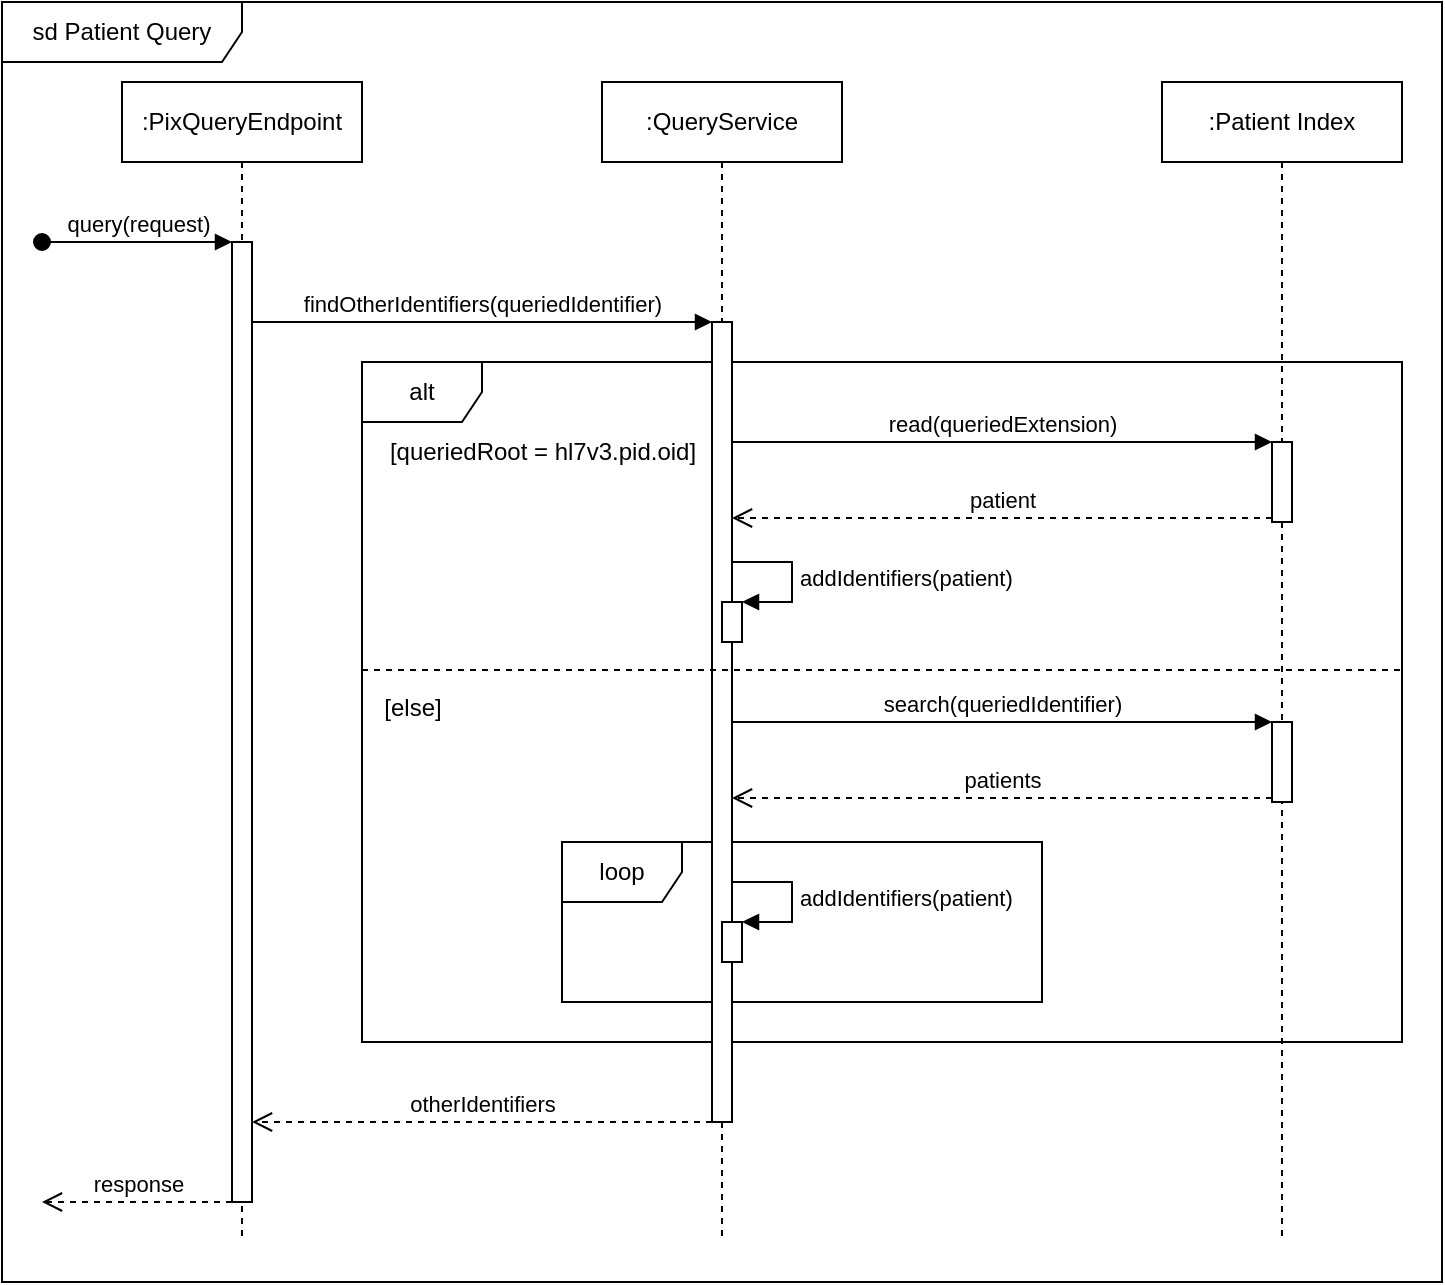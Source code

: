 <mxfile version="20.3.0" type="device"><diagram id="nYeIyp5luOUuuGVXb3WB" name="Page-1"><mxGraphModel dx="868" dy="568" grid="1" gridSize="10" guides="1" tooltips="1" connect="1" arrows="1" fold="1" page="0" pageScale="1" pageWidth="850" pageHeight="1100" math="0" shadow="0"><root><mxCell id="0"/><mxCell id="1" parent="0"/><mxCell id="XR2KT_LW5zHN5Z6lZMfv-1" value="sd Patient Query" style="shape=umlFrame;whiteSpace=wrap;html=1;width=120;height=30;" vertex="1" parent="1"><mxGeometry x="20" width="720" height="640" as="geometry"/></mxCell><mxCell id="XR2KT_LW5zHN5Z6lZMfv-24" value="alt" style="shape=umlFrame;whiteSpace=wrap;html=1;" vertex="1" parent="1"><mxGeometry x="200" y="180" width="520" height="340" as="geometry"/></mxCell><mxCell id="XR2KT_LW5zHN5Z6lZMfv-23" value="loop" style="shape=umlFrame;whiteSpace=wrap;html=1;" vertex="1" parent="1"><mxGeometry x="300" y="420" width="240" height="80" as="geometry"/></mxCell><mxCell id="XR2KT_LW5zHN5Z6lZMfv-2" value=":PixQueryEndpoint" style="shape=umlLifeline;perimeter=lifelinePerimeter;whiteSpace=wrap;html=1;container=1;collapsible=0;recursiveResize=0;outlineConnect=0;" vertex="1" parent="1"><mxGeometry x="80" y="40" width="120" height="580" as="geometry"/></mxCell><mxCell id="XR2KT_LW5zHN5Z6lZMfv-5" value="" style="html=1;points=[];perimeter=orthogonalPerimeter;" vertex="1" parent="XR2KT_LW5zHN5Z6lZMfv-2"><mxGeometry x="55" y="80" width="10" height="480" as="geometry"/></mxCell><mxCell id="XR2KT_LW5zHN5Z6lZMfv-3" value=":QueryService" style="shape=umlLifeline;perimeter=lifelinePerimeter;whiteSpace=wrap;html=1;container=1;collapsible=0;recursiveResize=0;outlineConnect=0;" vertex="1" parent="1"><mxGeometry x="320" y="40" width="120" height="580" as="geometry"/></mxCell><mxCell id="XR2KT_LW5zHN5Z6lZMfv-7" value="" style="html=1;points=[];perimeter=orthogonalPerimeter;" vertex="1" parent="XR2KT_LW5zHN5Z6lZMfv-3"><mxGeometry x="55" y="120" width="10" height="400" as="geometry"/></mxCell><mxCell id="XR2KT_LW5zHN5Z6lZMfv-21" value="" style="html=1;points=[];perimeter=orthogonalPerimeter;" vertex="1" parent="XR2KT_LW5zHN5Z6lZMfv-3"><mxGeometry x="60" y="420" width="10" height="20" as="geometry"/></mxCell><mxCell id="XR2KT_LW5zHN5Z6lZMfv-22" value="addIdentifiers(patient)" style="edgeStyle=orthogonalEdgeStyle;html=1;align=left;spacingLeft=2;endArrow=block;rounded=0;entryX=1;entryY=0;" edge="1" target="XR2KT_LW5zHN5Z6lZMfv-21" parent="XR2KT_LW5zHN5Z6lZMfv-3" source="XR2KT_LW5zHN5Z6lZMfv-7"><mxGeometry relative="1" as="geometry"><mxPoint x="65" y="400" as="sourcePoint"/><Array as="points"><mxPoint x="95" y="400"/><mxPoint x="95" y="420"/></Array></mxGeometry></mxCell><mxCell id="XR2KT_LW5zHN5Z6lZMfv-4" value=":Patient Index" style="shape=umlLifeline;perimeter=lifelinePerimeter;whiteSpace=wrap;html=1;container=1;collapsible=0;recursiveResize=0;outlineConnect=0;" vertex="1" parent="1"><mxGeometry x="600" y="40" width="120" height="580" as="geometry"/></mxCell><mxCell id="XR2KT_LW5zHN5Z6lZMfv-18" value="" style="html=1;points=[];perimeter=orthogonalPerimeter;" vertex="1" parent="XR2KT_LW5zHN5Z6lZMfv-4"><mxGeometry x="55" y="320" width="10" height="40" as="geometry"/></mxCell><mxCell id="XR2KT_LW5zHN5Z6lZMfv-6" value="query(request)" style="html=1;verticalAlign=bottom;startArrow=oval;endArrow=block;startSize=8;rounded=0;" edge="1" target="XR2KT_LW5zHN5Z6lZMfv-5" parent="1"><mxGeometry relative="1" as="geometry"><mxPoint x="40" y="120" as="sourcePoint"/><Array as="points"><mxPoint x="40" y="120"/></Array></mxGeometry></mxCell><mxCell id="XR2KT_LW5zHN5Z6lZMfv-8" value="findOtherIdentifiers(queriedIdentifier)" style="html=1;verticalAlign=bottom;endArrow=block;entryX=0;entryY=0;rounded=0;" edge="1" target="XR2KT_LW5zHN5Z6lZMfv-7" parent="1" source="XR2KT_LW5zHN5Z6lZMfv-5"><mxGeometry relative="1" as="geometry"><mxPoint x="310" y="160" as="sourcePoint"/></mxGeometry></mxCell><mxCell id="XR2KT_LW5zHN5Z6lZMfv-12" value="" style="html=1;points=[];perimeter=orthogonalPerimeter;" vertex="1" parent="1"><mxGeometry x="655" y="220" width="10" height="40" as="geometry"/></mxCell><mxCell id="XR2KT_LW5zHN5Z6lZMfv-13" value="read(queriedExtension)" style="html=1;verticalAlign=bottom;endArrow=block;entryX=0;entryY=0;rounded=0;" edge="1" target="XR2KT_LW5zHN5Z6lZMfv-12" parent="1" source="XR2KT_LW5zHN5Z6lZMfv-7"><mxGeometry relative="1" as="geometry"><mxPoint x="390" y="220" as="sourcePoint"/></mxGeometry></mxCell><mxCell id="XR2KT_LW5zHN5Z6lZMfv-14" value="patient" style="html=1;verticalAlign=bottom;endArrow=open;dashed=1;endSize=8;exitX=0;exitY=0.95;rounded=0;" edge="1" source="XR2KT_LW5zHN5Z6lZMfv-12" parent="1" target="XR2KT_LW5zHN5Z6lZMfv-7"><mxGeometry relative="1" as="geometry"><mxPoint x="390" y="296" as="targetPoint"/></mxGeometry></mxCell><mxCell id="XR2KT_LW5zHN5Z6lZMfv-16" value="" style="html=1;points=[];perimeter=orthogonalPerimeter;" vertex="1" parent="1"><mxGeometry x="380" y="300" width="10" height="20" as="geometry"/></mxCell><mxCell id="XR2KT_LW5zHN5Z6lZMfv-17" value="addIdentifiers(patient)" style="edgeStyle=orthogonalEdgeStyle;html=1;align=left;spacingLeft=2;endArrow=block;rounded=0;entryX=1;entryY=0;" edge="1" target="XR2KT_LW5zHN5Z6lZMfv-16" parent="1" source="XR2KT_LW5zHN5Z6lZMfv-7"><mxGeometry relative="1" as="geometry"><mxPoint x="385" y="280" as="sourcePoint"/><Array as="points"><mxPoint x="415" y="280"/><mxPoint x="415" y="300"/></Array></mxGeometry></mxCell><mxCell id="XR2KT_LW5zHN5Z6lZMfv-19" value="search(queriedIdentifier)" style="html=1;verticalAlign=bottom;endArrow=block;entryX=0;entryY=0;rounded=0;" edge="1" target="XR2KT_LW5zHN5Z6lZMfv-18" parent="1" source="XR2KT_LW5zHN5Z6lZMfv-7"><mxGeometry relative="1" as="geometry"><mxPoint x="440" y="360" as="sourcePoint"/></mxGeometry></mxCell><mxCell id="XR2KT_LW5zHN5Z6lZMfv-20" value="patients" style="html=1;verticalAlign=bottom;endArrow=open;dashed=1;endSize=8;exitX=0;exitY=0.95;rounded=0;" edge="1" source="XR2KT_LW5zHN5Z6lZMfv-18" parent="1" target="XR2KT_LW5zHN5Z6lZMfv-7"><mxGeometry relative="1" as="geometry"><mxPoint x="440" y="436" as="targetPoint"/></mxGeometry></mxCell><mxCell id="XR2KT_LW5zHN5Z6lZMfv-25" value="" style="line;strokeWidth=1;fillColor=none;align=left;verticalAlign=middle;spacingTop=-1;spacingLeft=3;spacingRight=3;rotatable=0;labelPosition=right;points=[];portConstraint=eastwest;strokeColor=inherit;dashed=1;" vertex="1" parent="1"><mxGeometry x="200" y="330" width="520" height="8" as="geometry"/></mxCell><mxCell id="XR2KT_LW5zHN5Z6lZMfv-27" value="otherIdentifiers" style="html=1;verticalAlign=bottom;endArrow=open;dashed=1;endSize=8;rounded=0;" edge="1" parent="1" source="XR2KT_LW5zHN5Z6lZMfv-7" target="XR2KT_LW5zHN5Z6lZMfv-5"><mxGeometry relative="1" as="geometry"><mxPoint x="290" y="560" as="sourcePoint"/><mxPoint x="210" y="560" as="targetPoint"/><Array as="points"><mxPoint x="220" y="560"/></Array></mxGeometry></mxCell><mxCell id="XR2KT_LW5zHN5Z6lZMfv-28" value="response" style="html=1;verticalAlign=bottom;endArrow=open;dashed=1;endSize=8;rounded=0;" edge="1" parent="1" source="XR2KT_LW5zHN5Z6lZMfv-5"><mxGeometry relative="1" as="geometry"><mxPoint x="120" y="600" as="sourcePoint"/><mxPoint x="40" y="600" as="targetPoint"/></mxGeometry></mxCell><mxCell id="XR2KT_LW5zHN5Z6lZMfv-29" value="[queriedRoot = hl7v3.pid.oid]" style="text;html=1;align=center;verticalAlign=middle;resizable=0;points=[];autosize=1;strokeColor=none;fillColor=none;" vertex="1" parent="1"><mxGeometry x="200" y="210" width="180" height="30" as="geometry"/></mxCell><mxCell id="XR2KT_LW5zHN5Z6lZMfv-30" value="[else]" style="text;html=1;align=center;verticalAlign=middle;resizable=0;points=[];autosize=1;strokeColor=none;fillColor=none;" vertex="1" parent="1"><mxGeometry x="200" y="338" width="50" height="30" as="geometry"/></mxCell></root></mxGraphModel></diagram></mxfile>